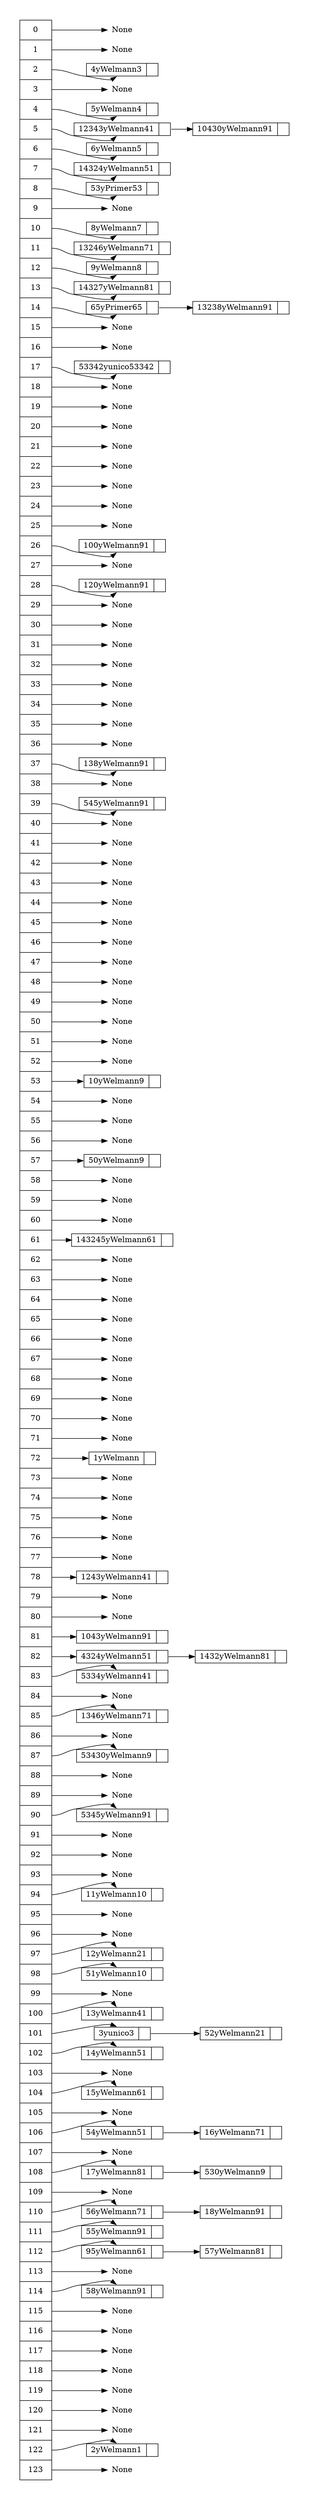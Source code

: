 digraph grafica{
graph [pad="0.5"];
nodesep=.05;
rankdir=LR;
node [shape=record,width=.1,height=.1];
vector [label = "<f0> 0|
<f1> 1|
<f2> 2|
<f3> 3|
<f4> 4|
<f5> 5|
<f6> 6|
<f7> 7|
<f8> 8|
<f9> 9|
<f10> 10|
<f11> 11|
<f12> 12|
<f13> 13|
<f14> 14|
<f15> 15|
<f16> 16|
<f17> 17|
<f18> 18|
<f19> 19|
<f20> 20|
<f21> 21|
<f22> 22|
<f23> 23|
<f24> 24|
<f25> 25|
<f26> 26|
<f27> 27|
<f28> 28|
<f29> 29|
<f30> 30|
<f31> 31|
<f32> 32|
<f33> 33|
<f34> 34|
<f35> 35|
<f36> 36|
<f37> 37|
<f38> 38|
<f39> 39|
<f40> 40|
<f41> 41|
<f42> 42|
<f43> 43|
<f44> 44|
<f45> 45|
<f46> 46|
<f47> 47|
<f48> 48|
<f49> 49|
<f50> 50|
<f51> 51|
<f52> 52|
<f53> 53|
<f54> 54|
<f55> 55|
<f56> 56|
<f57> 57|
<f58> 58|
<f59> 59|
<f60> 60|
<f61> 61|
<f62> 62|
<f63> 63|
<f64> 64|
<f65> 65|
<f66> 66|
<f67> 67|
<f68> 68|
<f69> 69|
<f70> 70|
<f71> 71|
<f72> 72|
<f73> 73|
<f74> 74|
<f75> 75|
<f76> 76|
<f77> 77|
<f78> 78|
<f79> 79|
<f80> 80|
<f81> 81|
<f82> 82|
<f83> 83|
<f84> 84|
<f85> 85|
<f86> 86|
<f87> 87|
<f88> 88|
<f89> 89|
<f90> 90|
<f91> 91|
<f92> 92|
<f93> 93|
<f94> 94|
<f95> 95|
<f96> 96|
<f97> 97|
<f98> 98|
<f99> 99|
<f100> 100|
<f101> 101|
<f102> 102|
<f103> 103|
<f104> 104|
<f105> 105|
<f106> 106|
<f107> 107|
<f108> 108|
<f109> 109|
<f110> 110|
<f111> 111|
<f112> 112|
<f113> 113|
<f114> 114|
<f115> 115|
<f116> 116|
<f117> 117|
<f118> 118|
<f119> 119|
<f120> 120|
<f121> 121|
<f122> 122|
<f123> 123",height=62.0, width=.8];
nodeNone0 [shape=plaintext, label="None", width=0.5]
vector:f0 -> nodeNone0
nodeNone1 [shape=plaintext, label="None", width=0.5]
vector:f1 -> nodeNone1
node4yWelmann3[label = "{<n> 4yWelmann3| <p> }"];
vector:f2 -> node4yWelmann3:n;
nodeNone3 [shape=plaintext, label="None", width=0.5]
vector:f3 -> nodeNone3
node5yWelmann4[label = "{<n> 5yWelmann4| <p> }"];
vector:f4 -> node5yWelmann4:n;
node12343yWelmann41[label = "{<n> 12343yWelmann41| <p> }"];
node10430yWelmann91[label = "{<n> 10430yWelmann91| <p> }"];
vector:f5 -> node12343yWelmann41:n;
node12343yWelmann41:p -> node10430yWelmann91:n;
node6yWelmann5[label = "{<n> 6yWelmann5| <p> }"];
vector:f6 -> node6yWelmann5:n;
node14324yWelmann51[label = "{<n> 14324yWelmann51| <p> }"];
vector:f7 -> node14324yWelmann51:n;
node53yPrimer53[label = "{<n> 53yPrimer53| <p> }"];
vector:f8 -> node53yPrimer53:n;
nodeNone9 [shape=plaintext, label="None", width=0.5]
vector:f9 -> nodeNone9
node8yWelmann7[label = "{<n> 8yWelmann7| <p> }"];
vector:f10 -> node8yWelmann7:n;
node13246yWelmann71[label = "{<n> 13246yWelmann71| <p> }"];
vector:f11 -> node13246yWelmann71:n;
node9yWelmann8[label = "{<n> 9yWelmann8| <p> }"];
vector:f12 -> node9yWelmann8:n;
node14327yWelmann81[label = "{<n> 14327yWelmann81| <p> }"];
vector:f13 -> node14327yWelmann81:n;
node65yPrimer65[label = "{<n> 65yPrimer65| <p> }"];
node13238yWelmann91[label = "{<n> 13238yWelmann91| <p> }"];
vector:f14 -> node65yPrimer65:n;
node65yPrimer65:p -> node13238yWelmann91:n;
nodeNone15 [shape=plaintext, label="None", width=0.5]
vector:f15 -> nodeNone15
nodeNone16 [shape=plaintext, label="None", width=0.5]
vector:f16 -> nodeNone16
node53342yunico53342[label = "{<n> 53342yunico53342| <p> }"];
vector:f17 -> node53342yunico53342:n;
nodeNone18 [shape=plaintext, label="None", width=0.5]
vector:f18 -> nodeNone18
nodeNone19 [shape=plaintext, label="None", width=0.5]
vector:f19 -> nodeNone19
nodeNone20 [shape=plaintext, label="None", width=0.5]
vector:f20 -> nodeNone20
nodeNone21 [shape=plaintext, label="None", width=0.5]
vector:f21 -> nodeNone21
nodeNone22 [shape=plaintext, label="None", width=0.5]
vector:f22 -> nodeNone22
nodeNone23 [shape=plaintext, label="None", width=0.5]
vector:f23 -> nodeNone23
nodeNone24 [shape=plaintext, label="None", width=0.5]
vector:f24 -> nodeNone24
nodeNone25 [shape=plaintext, label="None", width=0.5]
vector:f25 -> nodeNone25
node100yWelmann91[label = "{<n> 100yWelmann91| <p> }"];
vector:f26 -> node100yWelmann91:n;
nodeNone27 [shape=plaintext, label="None", width=0.5]
vector:f27 -> nodeNone27
node120yWelmann91[label = "{<n> 120yWelmann91| <p> }"];
vector:f28 -> node120yWelmann91:n;
nodeNone29 [shape=plaintext, label="None", width=0.5]
vector:f29 -> nodeNone29
nodeNone30 [shape=plaintext, label="None", width=0.5]
vector:f30 -> nodeNone30
nodeNone31 [shape=plaintext, label="None", width=0.5]
vector:f31 -> nodeNone31
nodeNone32 [shape=plaintext, label="None", width=0.5]
vector:f32 -> nodeNone32
nodeNone33 [shape=plaintext, label="None", width=0.5]
vector:f33 -> nodeNone33
nodeNone34 [shape=plaintext, label="None", width=0.5]
vector:f34 -> nodeNone34
nodeNone35 [shape=plaintext, label="None", width=0.5]
vector:f35 -> nodeNone35
nodeNone36 [shape=plaintext, label="None", width=0.5]
vector:f36 -> nodeNone36
node138yWelmann91[label = "{<n> 138yWelmann91| <p> }"];
vector:f37 -> node138yWelmann91:n;
nodeNone38 [shape=plaintext, label="None", width=0.5]
vector:f38 -> nodeNone38
node545yWelmann91[label = "{<n> 545yWelmann91| <p> }"];
vector:f39 -> node545yWelmann91:n;
nodeNone40 [shape=plaintext, label="None", width=0.5]
vector:f40 -> nodeNone40
nodeNone41 [shape=plaintext, label="None", width=0.5]
vector:f41 -> nodeNone41
nodeNone42 [shape=plaintext, label="None", width=0.5]
vector:f42 -> nodeNone42
nodeNone43 [shape=plaintext, label="None", width=0.5]
vector:f43 -> nodeNone43
nodeNone44 [shape=plaintext, label="None", width=0.5]
vector:f44 -> nodeNone44
nodeNone45 [shape=plaintext, label="None", width=0.5]
vector:f45 -> nodeNone45
nodeNone46 [shape=plaintext, label="None", width=0.5]
vector:f46 -> nodeNone46
nodeNone47 [shape=plaintext, label="None", width=0.5]
vector:f47 -> nodeNone47
nodeNone48 [shape=plaintext, label="None", width=0.5]
vector:f48 -> nodeNone48
nodeNone49 [shape=plaintext, label="None", width=0.5]
vector:f49 -> nodeNone49
nodeNone50 [shape=plaintext, label="None", width=0.5]
vector:f50 -> nodeNone50
nodeNone51 [shape=plaintext, label="None", width=0.5]
vector:f51 -> nodeNone51
nodeNone52 [shape=plaintext, label="None", width=0.5]
vector:f52 -> nodeNone52
node10yWelmann9[label = "{<n> 10yWelmann9| <p> }"];
vector:f53 -> node10yWelmann9:n;
nodeNone54 [shape=plaintext, label="None", width=0.5]
vector:f54 -> nodeNone54
nodeNone55 [shape=plaintext, label="None", width=0.5]
vector:f55 -> nodeNone55
nodeNone56 [shape=plaintext, label="None", width=0.5]
vector:f56 -> nodeNone56
node50yWelmann9[label = "{<n> 50yWelmann9| <p> }"];
vector:f57 -> node50yWelmann9:n;
nodeNone58 [shape=plaintext, label="None", width=0.5]
vector:f58 -> nodeNone58
nodeNone59 [shape=plaintext, label="None", width=0.5]
vector:f59 -> nodeNone59
nodeNone60 [shape=plaintext, label="None", width=0.5]
vector:f60 -> nodeNone60
node143245yWelmann61[label = "{<n> 143245yWelmann61| <p> }"];
vector:f61 -> node143245yWelmann61:n;
nodeNone62 [shape=plaintext, label="None", width=0.5]
vector:f62 -> nodeNone62
nodeNone63 [shape=plaintext, label="None", width=0.5]
vector:f63 -> nodeNone63
nodeNone64 [shape=plaintext, label="None", width=0.5]
vector:f64 -> nodeNone64
nodeNone65 [shape=plaintext, label="None", width=0.5]
vector:f65 -> nodeNone65
nodeNone66 [shape=plaintext, label="None", width=0.5]
vector:f66 -> nodeNone66
nodeNone67 [shape=plaintext, label="None", width=0.5]
vector:f67 -> nodeNone67
nodeNone68 [shape=plaintext, label="None", width=0.5]
vector:f68 -> nodeNone68
nodeNone69 [shape=plaintext, label="None", width=0.5]
vector:f69 -> nodeNone69
nodeNone70 [shape=plaintext, label="None", width=0.5]
vector:f70 -> nodeNone70
nodeNone71 [shape=plaintext, label="None", width=0.5]
vector:f71 -> nodeNone71
node1yWelmann[label = "{<n> 1yWelmann| <p> }"];
vector:f72 -> node1yWelmann:n;
nodeNone73 [shape=plaintext, label="None", width=0.5]
vector:f73 -> nodeNone73
nodeNone74 [shape=plaintext, label="None", width=0.5]
vector:f74 -> nodeNone74
nodeNone75 [shape=plaintext, label="None", width=0.5]
vector:f75 -> nodeNone75
nodeNone76 [shape=plaintext, label="None", width=0.5]
vector:f76 -> nodeNone76
nodeNone77 [shape=plaintext, label="None", width=0.5]
vector:f77 -> nodeNone77
node1243yWelmann41[label = "{<n> 1243yWelmann41| <p> }"];
vector:f78 -> node1243yWelmann41:n;
nodeNone79 [shape=plaintext, label="None", width=0.5]
vector:f79 -> nodeNone79
nodeNone80 [shape=plaintext, label="None", width=0.5]
vector:f80 -> nodeNone80
node1043yWelmann91[label = "{<n> 1043yWelmann91| <p> }"];
vector:f81 -> node1043yWelmann91:n;
node4324yWelmann51[label = "{<n> 4324yWelmann51| <p> }"];
node1432yWelmann81[label = "{<n> 1432yWelmann81| <p> }"];
vector:f82 -> node4324yWelmann51:n;
node4324yWelmann51:p -> node1432yWelmann81:n;
node5334yWelmann41[label = "{<n> 5334yWelmann41| <p> }"];
vector:f83 -> node5334yWelmann41:n;
nodeNone84 [shape=plaintext, label="None", width=0.5]
vector:f84 -> nodeNone84
node1346yWelmann71[label = "{<n> 1346yWelmann71| <p> }"];
vector:f85 -> node1346yWelmann71:n;
nodeNone86 [shape=plaintext, label="None", width=0.5]
vector:f86 -> nodeNone86
node53430yWelmann9[label = "{<n> 53430yWelmann9| <p> }"];
vector:f87 -> node53430yWelmann9:n;
nodeNone88 [shape=plaintext, label="None", width=0.5]
vector:f88 -> nodeNone88
nodeNone89 [shape=plaintext, label="None", width=0.5]
vector:f89 -> nodeNone89
node5345yWelmann91[label = "{<n> 5345yWelmann91| <p> }"];
vector:f90 -> node5345yWelmann91:n;
nodeNone91 [shape=plaintext, label="None", width=0.5]
vector:f91 -> nodeNone91
nodeNone92 [shape=plaintext, label="None", width=0.5]
vector:f92 -> nodeNone92
nodeNone93 [shape=plaintext, label="None", width=0.5]
vector:f93 -> nodeNone93
node11yWelmann10[label = "{<n> 11yWelmann10| <p> }"];
vector:f94 -> node11yWelmann10:n;
nodeNone95 [shape=plaintext, label="None", width=0.5]
vector:f95 -> nodeNone95
nodeNone96 [shape=plaintext, label="None", width=0.5]
vector:f96 -> nodeNone96
node12yWelmann21[label = "{<n> 12yWelmann21| <p> }"];
vector:f97 -> node12yWelmann21:n;
node51yWelmann10[label = "{<n> 51yWelmann10| <p> }"];
vector:f98 -> node51yWelmann10:n;
nodeNone99 [shape=plaintext, label="None", width=0.5]
vector:f99 -> nodeNone99
node13yWelmann41[label = "{<n> 13yWelmann41| <p> }"];
vector:f100 -> node13yWelmann41:n;
node3yunico3[label = "{<n> 3yunico3| <p> }"];
node52yWelmann21[label = "{<n> 52yWelmann21| <p> }"];
vector:f101 -> node3yunico3:n;
node3yunico3:p -> node52yWelmann21:n;
node14yWelmann51[label = "{<n> 14yWelmann51| <p> }"];
vector:f102 -> node14yWelmann51:n;
nodeNone103 [shape=plaintext, label="None", width=0.5]
vector:f103 -> nodeNone103
node15yWelmann61[label = "{<n> 15yWelmann61| <p> }"];
vector:f104 -> node15yWelmann61:n;
nodeNone105 [shape=plaintext, label="None", width=0.5]
vector:f105 -> nodeNone105
node54yWelmann51[label = "{<n> 54yWelmann51| <p> }"];
node16yWelmann71[label = "{<n> 16yWelmann71| <p> }"];
vector:f106 -> node54yWelmann51:n;
node54yWelmann51:p -> node16yWelmann71:n;
nodeNone107 [shape=plaintext, label="None", width=0.5]
vector:f107 -> nodeNone107
node17yWelmann81[label = "{<n> 17yWelmann81| <p> }"];
node530yWelmann9[label = "{<n> 530yWelmann9| <p> }"];
vector:f108 -> node17yWelmann81:n;
node17yWelmann81:p -> node530yWelmann9:n;
nodeNone109 [shape=plaintext, label="None", width=0.5]
vector:f109 -> nodeNone109
node56yWelmann71[label = "{<n> 56yWelmann71| <p> }"];
node18yWelmann91[label = "{<n> 18yWelmann91| <p> }"];
vector:f110 -> node56yWelmann71:n;
node56yWelmann71:p -> node18yWelmann91:n;
node55yWelmann91[label = "{<n> 55yWelmann91| <p> }"];
vector:f111 -> node55yWelmann91:n;
node95yWelmann61[label = "{<n> 95yWelmann61| <p> }"];
node57yWelmann81[label = "{<n> 57yWelmann81| <p> }"];
vector:f112 -> node95yWelmann61:n;
node95yWelmann61:p -> node57yWelmann81:n;
nodeNone113 [shape=plaintext, label="None", width=0.5]
vector:f113 -> nodeNone113
node58yWelmann91[label = "{<n> 58yWelmann91| <p> }"];
vector:f114 -> node58yWelmann91:n;
nodeNone115 [shape=plaintext, label="None", width=0.5]
vector:f115 -> nodeNone115
nodeNone116 [shape=plaintext, label="None", width=0.5]
vector:f116 -> nodeNone116
nodeNone117 [shape=plaintext, label="None", width=0.5]
vector:f117 -> nodeNone117
nodeNone118 [shape=plaintext, label="None", width=0.5]
vector:f118 -> nodeNone118
nodeNone119 [shape=plaintext, label="None", width=0.5]
vector:f119 -> nodeNone119
nodeNone120 [shape=plaintext, label="None", width=0.5]
vector:f120 -> nodeNone120
nodeNone121 [shape=plaintext, label="None", width=0.5]
vector:f121 -> nodeNone121
node2yWelmann1[label = "{<n> 2yWelmann1| <p> }"];
vector:f122 -> node2yWelmann1:n;
nodeNone123 [shape=plaintext, label="None", width=0.5]
vector:f123 -> nodeNone123
 }
